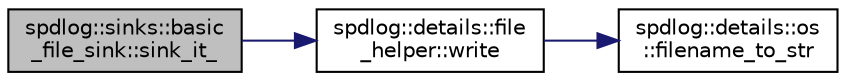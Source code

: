 digraph "spdlog::sinks::basic_file_sink::sink_it_"
{
  edge [fontname="Helvetica",fontsize="10",labelfontname="Helvetica",labelfontsize="10"];
  node [fontname="Helvetica",fontsize="10",shape=record];
  rankdir="LR";
  Node1 [label="spdlog::sinks::basic\l_file_sink::sink_it_",height=0.2,width=0.4,color="black", fillcolor="grey75", style="filled" fontcolor="black"];
  Node1 -> Node2 [color="midnightblue",fontsize="10",style="solid",fontname="Helvetica"];
  Node2 [label="spdlog::details::file\l_helper::write",height=0.2,width=0.4,color="black", fillcolor="white", style="filled",URL="$classspdlog_1_1details_1_1file__helper.html#a51eb58a2d46f1896f3ab7b9d323d97ae"];
  Node2 -> Node3 [color="midnightblue",fontsize="10",style="solid",fontname="Helvetica"];
  Node3 [label="spdlog::details::os\l::filename_to_str",height=0.2,width=0.4,color="black", fillcolor="white", style="filled",URL="$namespacespdlog_1_1details_1_1os.html#ac7c0d6af1f3f652f23e57f057217b9a7"];
}
